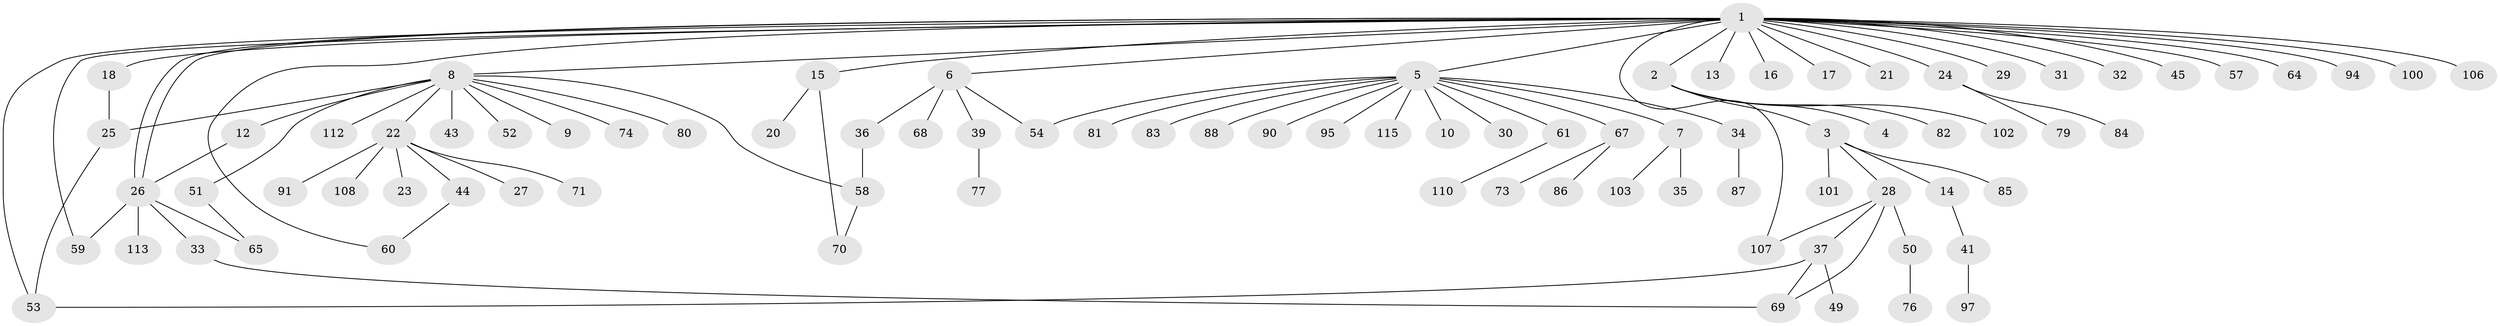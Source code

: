 // original degree distribution, {27: 0.008695652173913044, 5: 0.034782608695652174, 1: 0.5304347826086957, 13: 0.008695652173913044, 4: 0.034782608695652174, 14: 0.008695652173913044, 3: 0.09565217391304348, 2: 0.2608695652173913, 8: 0.017391304347826087}
// Generated by graph-tools (version 1.1) at 2025/11/02/27/25 16:11:09]
// undirected, 88 vertices, 101 edges
graph export_dot {
graph [start="1"]
  node [color=gray90,style=filled];
  1 [super="+104"];
  2 [super="+19"];
  3 [super="+42"];
  4;
  5 [super="+40"];
  6 [super="+11"];
  7 [super="+38"];
  8 [super="+55"];
  9;
  10;
  12 [super="+109"];
  13;
  14;
  15 [super="+72"];
  16;
  17;
  18;
  20;
  21;
  22 [super="+89"];
  23 [super="+99"];
  24 [super="+48"];
  25 [super="+78"];
  26 [super="+63"];
  27;
  28 [super="+46"];
  29;
  30;
  31;
  32;
  33 [super="+96"];
  34;
  35;
  36 [super="+56"];
  37 [super="+62"];
  39 [super="+66"];
  41 [super="+47"];
  43;
  44;
  45;
  49;
  50;
  51 [super="+114"];
  52;
  53;
  54;
  57;
  58 [super="+111"];
  59;
  60;
  61 [super="+75"];
  64;
  65 [super="+105"];
  67;
  68;
  69;
  70;
  71;
  73 [super="+98"];
  74;
  76;
  77;
  79;
  80;
  81;
  82 [super="+93"];
  83;
  84;
  85;
  86;
  87 [super="+92"];
  88;
  90;
  91;
  94;
  95;
  97;
  100;
  101;
  102;
  103;
  106;
  107;
  108;
  110;
  112;
  113;
  115;
  1 -- 2;
  1 -- 5;
  1 -- 6;
  1 -- 8;
  1 -- 13;
  1 -- 15;
  1 -- 16;
  1 -- 17;
  1 -- 18;
  1 -- 21;
  1 -- 24;
  1 -- 26;
  1 -- 26;
  1 -- 29;
  1 -- 31;
  1 -- 32;
  1 -- 45;
  1 -- 53;
  1 -- 57;
  1 -- 59;
  1 -- 60;
  1 -- 64;
  1 -- 94;
  1 -- 100;
  1 -- 106;
  1 -- 107;
  2 -- 3;
  2 -- 4;
  2 -- 102;
  2 -- 82;
  3 -- 14;
  3 -- 28;
  3 -- 85;
  3 -- 101;
  5 -- 7;
  5 -- 10;
  5 -- 30;
  5 -- 34;
  5 -- 54;
  5 -- 61;
  5 -- 81;
  5 -- 83;
  5 -- 88;
  5 -- 90;
  5 -- 115;
  5 -- 67;
  5 -- 95;
  6 -- 36 [weight=2];
  6 -- 54;
  6 -- 68;
  6 -- 39;
  7 -- 35;
  7 -- 103;
  8 -- 9;
  8 -- 12 [weight=2];
  8 -- 22;
  8 -- 43;
  8 -- 51;
  8 -- 52;
  8 -- 58;
  8 -- 74;
  8 -- 80;
  8 -- 112;
  8 -- 25;
  12 -- 26;
  14 -- 41;
  15 -- 20;
  15 -- 70;
  18 -- 25;
  22 -- 23;
  22 -- 27;
  22 -- 44;
  22 -- 71;
  22 -- 91;
  22 -- 108;
  24 -- 79;
  24 -- 84;
  25 -- 53;
  26 -- 33;
  26 -- 59;
  26 -- 65;
  26 -- 113;
  28 -- 37;
  28 -- 107;
  28 -- 50;
  28 -- 69;
  33 -- 69;
  34 -- 87;
  36 -- 58;
  37 -- 49;
  37 -- 53;
  37 -- 69;
  39 -- 77;
  41 -- 97;
  44 -- 60;
  50 -- 76;
  51 -- 65;
  58 -- 70;
  61 -- 110;
  67 -- 73;
  67 -- 86;
}
